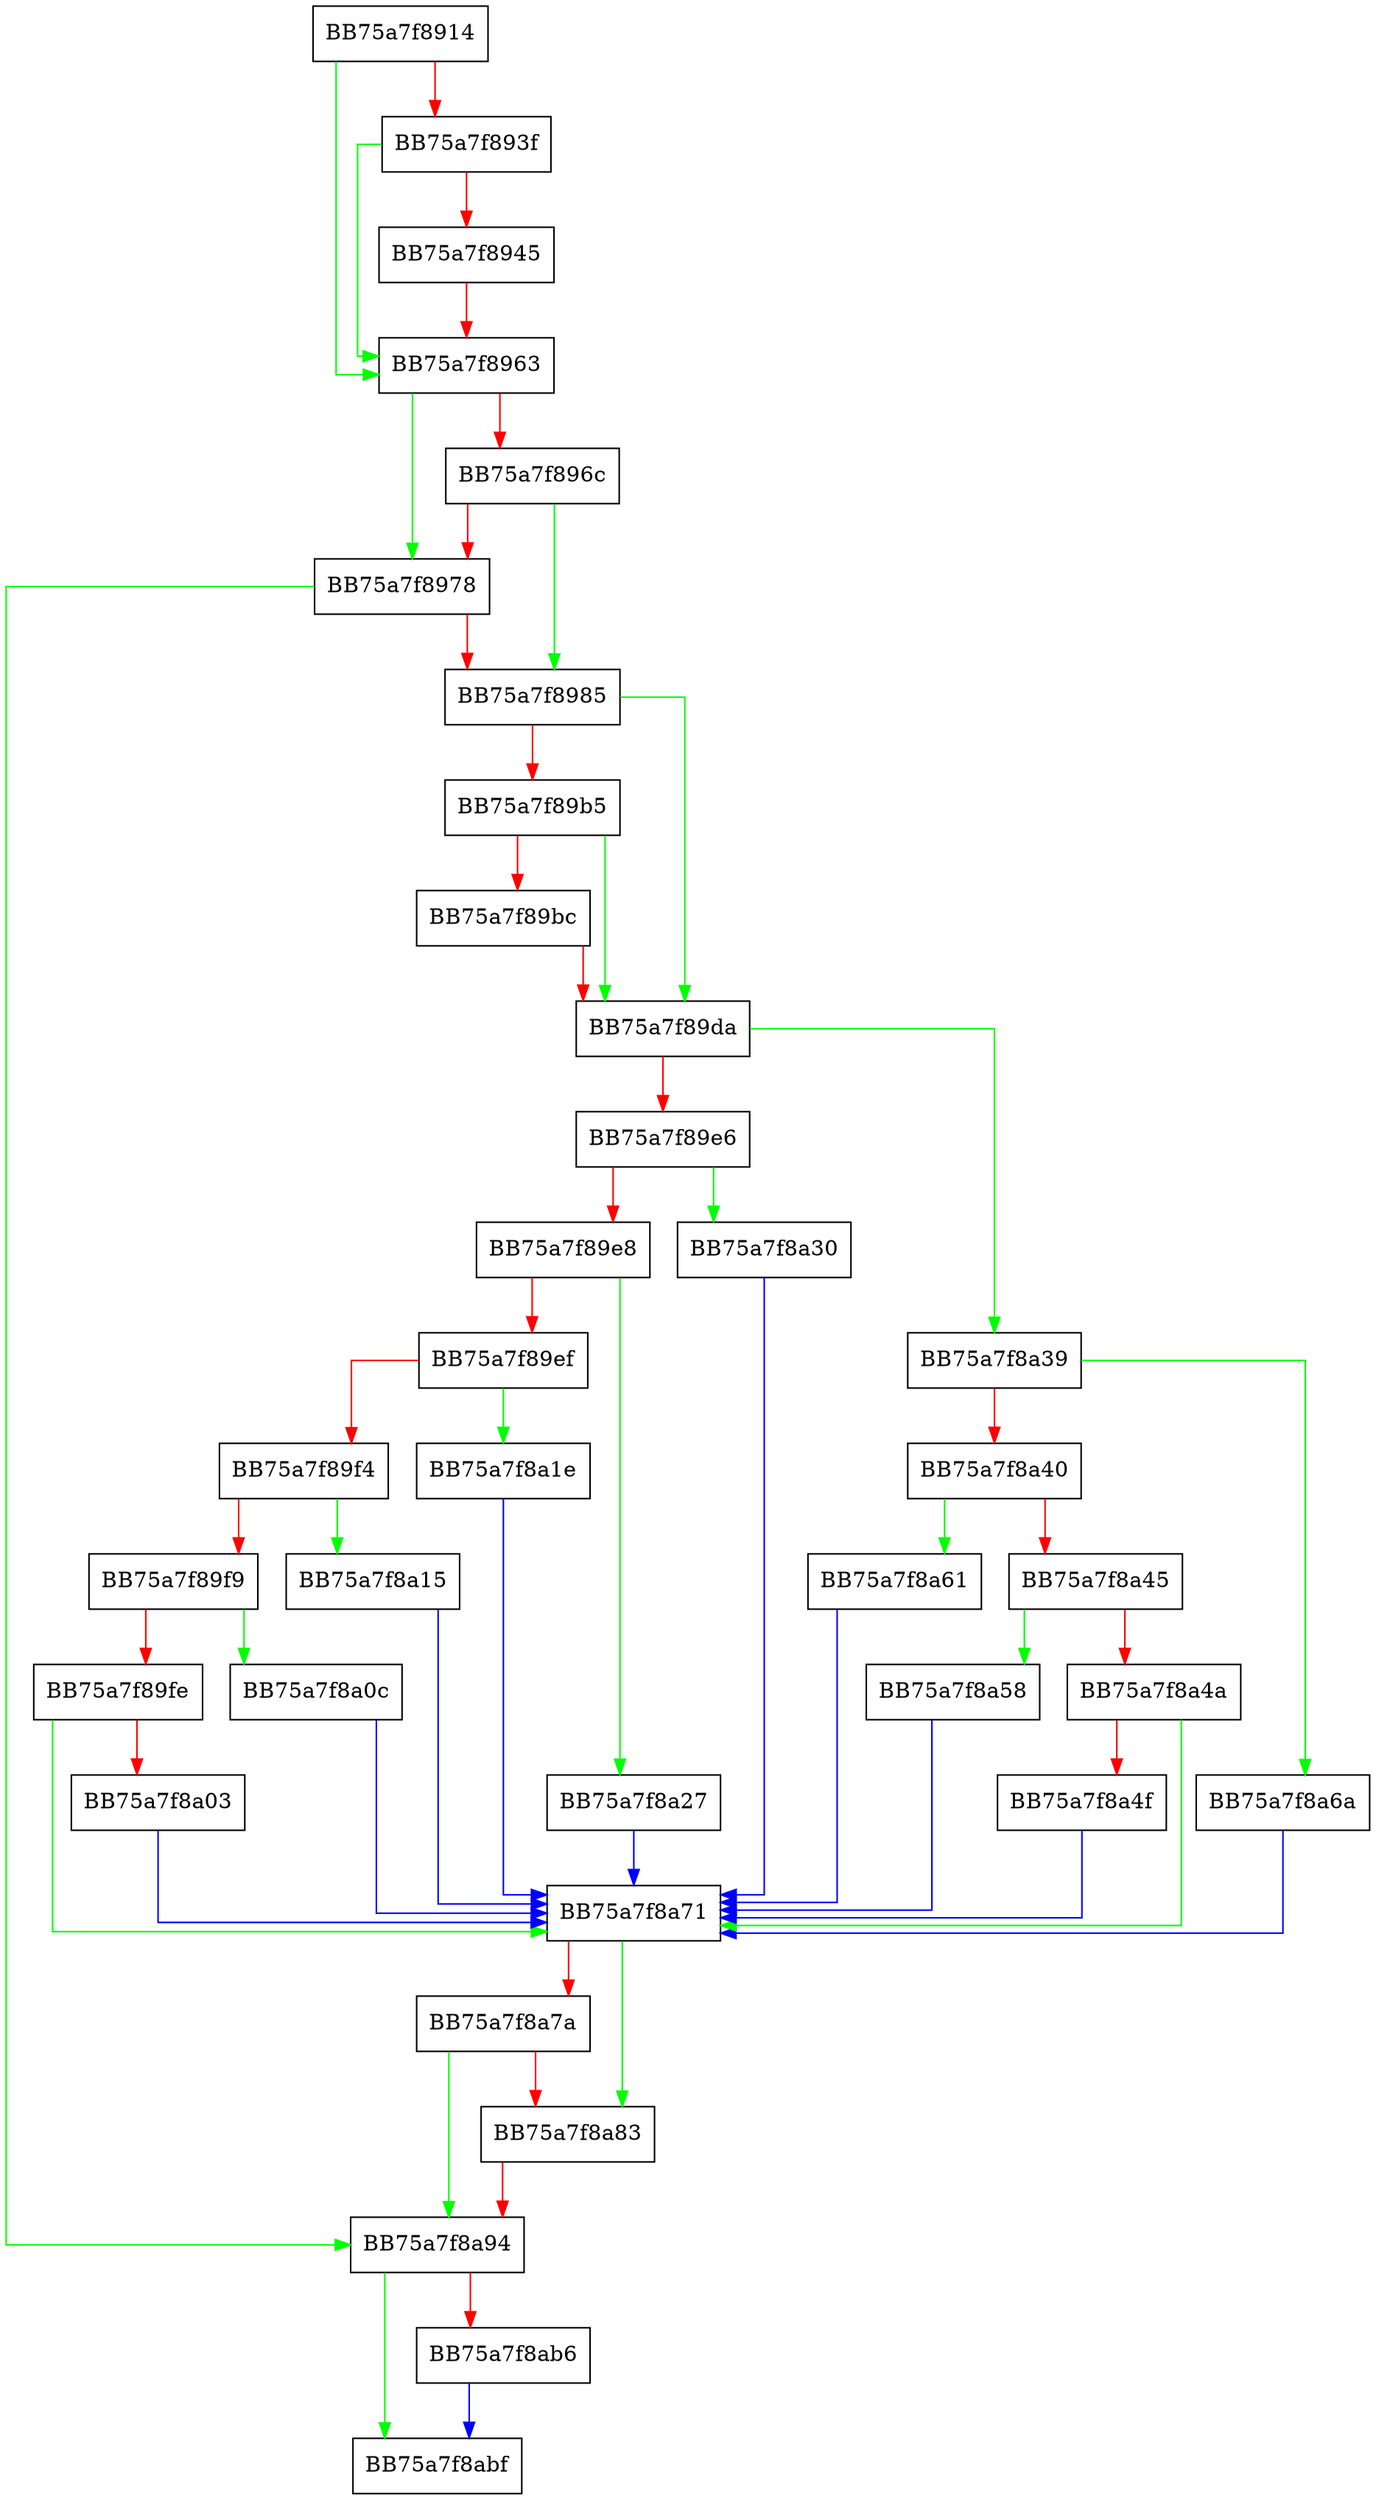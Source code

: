 digraph NotifySkipFile {
  node [shape="box"];
  graph [splines=ortho];
  BB75a7f8914 -> BB75a7f8963 [color="green"];
  BB75a7f8914 -> BB75a7f893f [color="red"];
  BB75a7f893f -> BB75a7f8963 [color="green"];
  BB75a7f893f -> BB75a7f8945 [color="red"];
  BB75a7f8945 -> BB75a7f8963 [color="red"];
  BB75a7f8963 -> BB75a7f8978 [color="green"];
  BB75a7f8963 -> BB75a7f896c [color="red"];
  BB75a7f896c -> BB75a7f8985 [color="green"];
  BB75a7f896c -> BB75a7f8978 [color="red"];
  BB75a7f8978 -> BB75a7f8a94 [color="green"];
  BB75a7f8978 -> BB75a7f8985 [color="red"];
  BB75a7f8985 -> BB75a7f89da [color="green"];
  BB75a7f8985 -> BB75a7f89b5 [color="red"];
  BB75a7f89b5 -> BB75a7f89da [color="green"];
  BB75a7f89b5 -> BB75a7f89bc [color="red"];
  BB75a7f89bc -> BB75a7f89da [color="red"];
  BB75a7f89da -> BB75a7f8a39 [color="green"];
  BB75a7f89da -> BB75a7f89e6 [color="red"];
  BB75a7f89e6 -> BB75a7f8a30 [color="green"];
  BB75a7f89e6 -> BB75a7f89e8 [color="red"];
  BB75a7f89e8 -> BB75a7f8a27 [color="green"];
  BB75a7f89e8 -> BB75a7f89ef [color="red"];
  BB75a7f89ef -> BB75a7f8a1e [color="green"];
  BB75a7f89ef -> BB75a7f89f4 [color="red"];
  BB75a7f89f4 -> BB75a7f8a15 [color="green"];
  BB75a7f89f4 -> BB75a7f89f9 [color="red"];
  BB75a7f89f9 -> BB75a7f8a0c [color="green"];
  BB75a7f89f9 -> BB75a7f89fe [color="red"];
  BB75a7f89fe -> BB75a7f8a71 [color="green"];
  BB75a7f89fe -> BB75a7f8a03 [color="red"];
  BB75a7f8a03 -> BB75a7f8a71 [color="blue"];
  BB75a7f8a0c -> BB75a7f8a71 [color="blue"];
  BB75a7f8a15 -> BB75a7f8a71 [color="blue"];
  BB75a7f8a1e -> BB75a7f8a71 [color="blue"];
  BB75a7f8a27 -> BB75a7f8a71 [color="blue"];
  BB75a7f8a30 -> BB75a7f8a71 [color="blue"];
  BB75a7f8a39 -> BB75a7f8a6a [color="green"];
  BB75a7f8a39 -> BB75a7f8a40 [color="red"];
  BB75a7f8a40 -> BB75a7f8a61 [color="green"];
  BB75a7f8a40 -> BB75a7f8a45 [color="red"];
  BB75a7f8a45 -> BB75a7f8a58 [color="green"];
  BB75a7f8a45 -> BB75a7f8a4a [color="red"];
  BB75a7f8a4a -> BB75a7f8a71 [color="green"];
  BB75a7f8a4a -> BB75a7f8a4f [color="red"];
  BB75a7f8a4f -> BB75a7f8a71 [color="blue"];
  BB75a7f8a58 -> BB75a7f8a71 [color="blue"];
  BB75a7f8a61 -> BB75a7f8a71 [color="blue"];
  BB75a7f8a6a -> BB75a7f8a71 [color="blue"];
  BB75a7f8a71 -> BB75a7f8a83 [color="green"];
  BB75a7f8a71 -> BB75a7f8a7a [color="red"];
  BB75a7f8a7a -> BB75a7f8a94 [color="green"];
  BB75a7f8a7a -> BB75a7f8a83 [color="red"];
  BB75a7f8a83 -> BB75a7f8a94 [color="red"];
  BB75a7f8a94 -> BB75a7f8abf [color="green"];
  BB75a7f8a94 -> BB75a7f8ab6 [color="red"];
  BB75a7f8ab6 -> BB75a7f8abf [color="blue"];
}